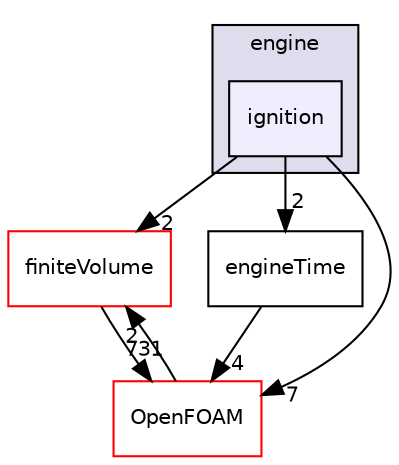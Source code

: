 digraph "src/engine/ignition" {
  bgcolor=transparent;
  compound=true
  node [ fontsize="10", fontname="Helvetica"];
  edge [ labelfontsize="10", labelfontname="Helvetica"];
  subgraph clusterdir_2052808828190f934b76e979ee65af8a {
    graph [ bgcolor="#ddddee", pencolor="black", label="engine" fontname="Helvetica", fontsize="10", URL="dir_2052808828190f934b76e979ee65af8a.html"]
  dir_305f17eabaf66d4cabd371aee2d1fdcb [shape=box, label="ignition", style="filled", fillcolor="#eeeeff", pencolor="black", URL="dir_305f17eabaf66d4cabd371aee2d1fdcb.html"];
  }
  dir_9bd15774b555cf7259a6fa18f99fe99b [shape=box label="finiteVolume" color="red" URL="dir_9bd15774b555cf7259a6fa18f99fe99b.html"];
  dir_b0bd96e4d3043d52ea0ba0fcf8407c96 [shape=box label="engineTime" URL="dir_b0bd96e4d3043d52ea0ba0fcf8407c96.html"];
  dir_c5473ff19b20e6ec4dfe5c310b3778a8 [shape=box label="OpenFOAM" color="red" URL="dir_c5473ff19b20e6ec4dfe5c310b3778a8.html"];
  dir_9bd15774b555cf7259a6fa18f99fe99b->dir_c5473ff19b20e6ec4dfe5c310b3778a8 [headlabel="731", labeldistance=1.5 headhref="dir_000894_001887.html"];
  dir_b0bd96e4d3043d52ea0ba0fcf8407c96->dir_c5473ff19b20e6ec4dfe5c310b3778a8 [headlabel="4", labeldistance=1.5 headhref="dir_000877_001887.html"];
  dir_c5473ff19b20e6ec4dfe5c310b3778a8->dir_9bd15774b555cf7259a6fa18f99fe99b [headlabel="2", labeldistance=1.5 headhref="dir_001887_000894.html"];
  dir_305f17eabaf66d4cabd371aee2d1fdcb->dir_9bd15774b555cf7259a6fa18f99fe99b [headlabel="2", labeldistance=1.5 headhref="dir_000879_000894.html"];
  dir_305f17eabaf66d4cabd371aee2d1fdcb->dir_b0bd96e4d3043d52ea0ba0fcf8407c96 [headlabel="2", labeldistance=1.5 headhref="dir_000879_000877.html"];
  dir_305f17eabaf66d4cabd371aee2d1fdcb->dir_c5473ff19b20e6ec4dfe5c310b3778a8 [headlabel="7", labeldistance=1.5 headhref="dir_000879_001887.html"];
}
